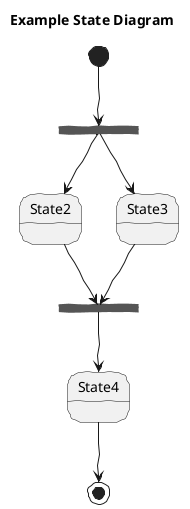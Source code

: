 @startuml
skinparam handwritten true
skinparam monochrome true
skinparam packageStyle rect
skinparam DefaultFontName FG Virgil
skinparam shadowing false

Title Example State Diagram

state fork_state <<fork>>
[*] --> fork_state
fork_state --> State2
fork_state --> State3

state join_state <<join>>
State2 --> join_state
State3 --> join_state
join_state --> State4
State4 --> [*]

@enduml